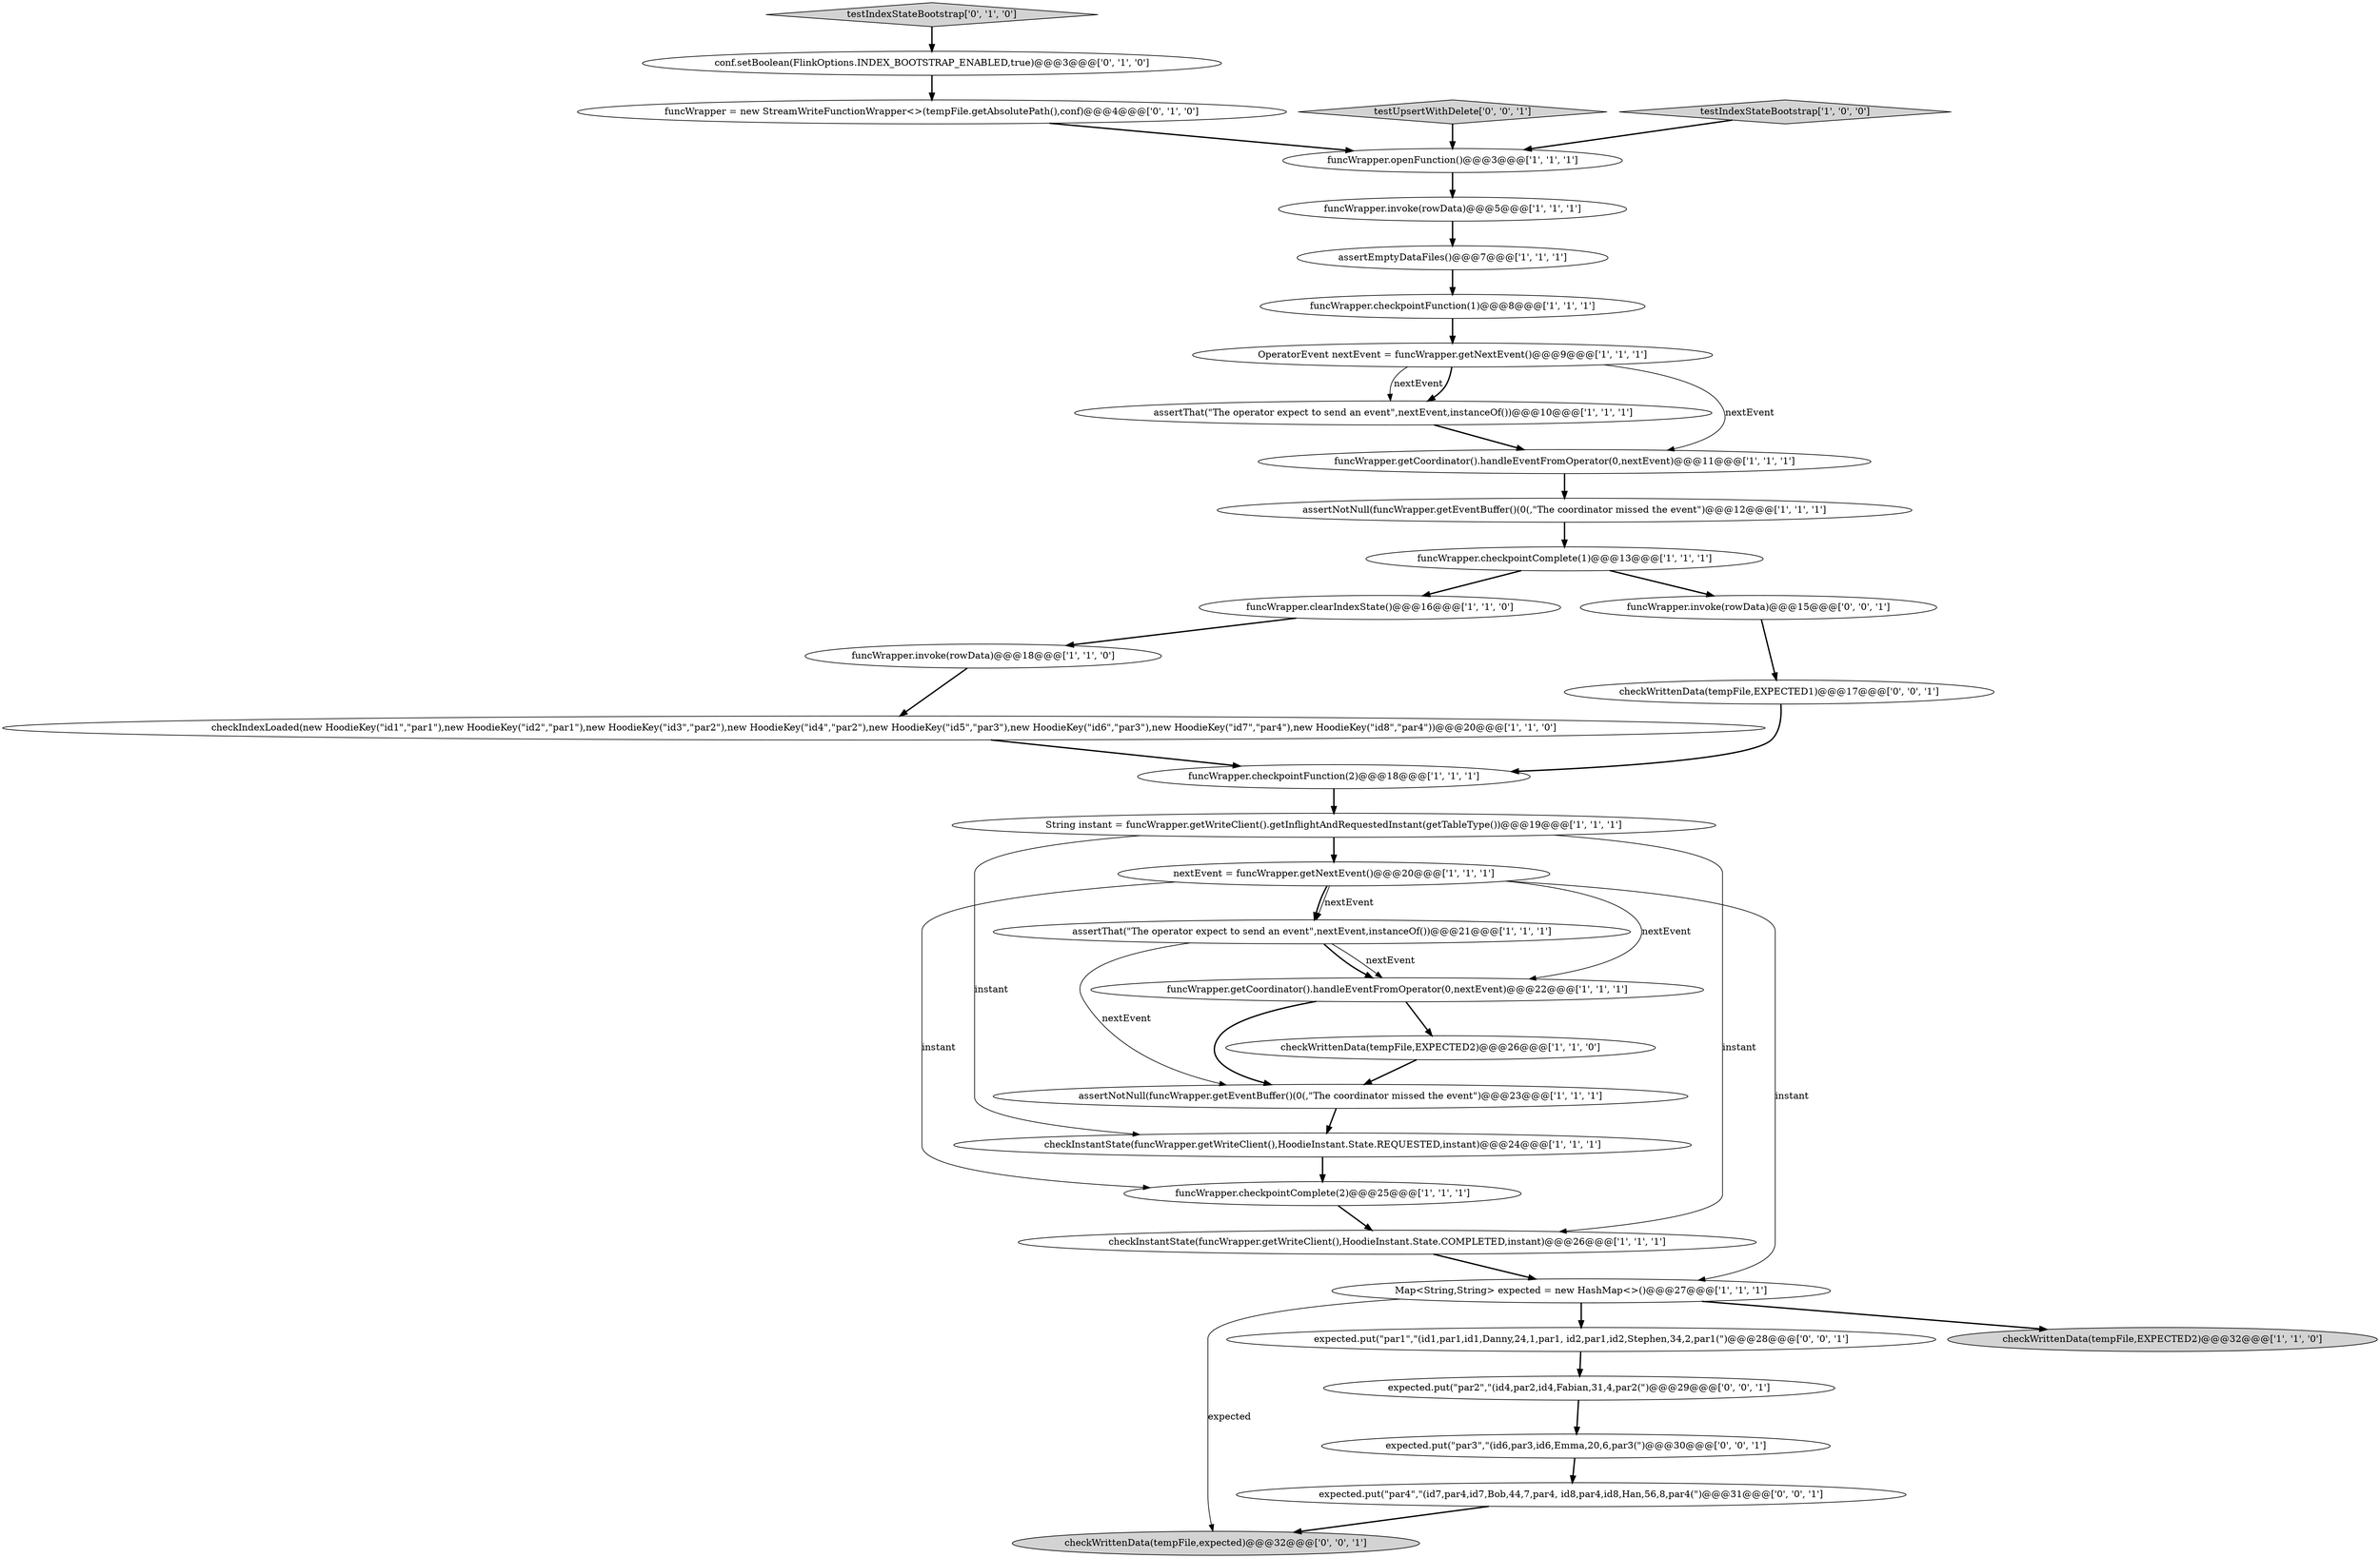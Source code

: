 digraph {
1 [style = filled, label = "checkIndexLoaded(new HoodieKey(\"id1\",\"par1\"),new HoodieKey(\"id2\",\"par1\"),new HoodieKey(\"id3\",\"par2\"),new HoodieKey(\"id4\",\"par2\"),new HoodieKey(\"id5\",\"par3\"),new HoodieKey(\"id6\",\"par3\"),new HoodieKey(\"id7\",\"par4\"),new HoodieKey(\"id8\",\"par4\"))@@@20@@@['1', '1', '0']", fillcolor = white, shape = ellipse image = "AAA0AAABBB1BBB"];
26 [style = filled, label = "funcWrapper = new StreamWriteFunctionWrapper<>(tempFile.getAbsolutePath(),conf)@@@4@@@['0', '1', '0']", fillcolor = white, shape = ellipse image = "AAA1AAABBB2BBB"];
28 [style = filled, label = "testUpsertWithDelete['0', '0', '1']", fillcolor = lightgray, shape = diamond image = "AAA0AAABBB3BBB"];
27 [style = filled, label = "testIndexStateBootstrap['0', '1', '0']", fillcolor = lightgray, shape = diamond image = "AAA0AAABBB2BBB"];
8 [style = filled, label = "testIndexStateBootstrap['1', '0', '0']", fillcolor = lightgray, shape = diamond image = "AAA0AAABBB1BBB"];
20 [style = filled, label = "assertThat(\"The operator expect to send an event\",nextEvent,instanceOf())@@@10@@@['1', '1', '1']", fillcolor = white, shape = ellipse image = "AAA0AAABBB1BBB"];
7 [style = filled, label = "assertNotNull(funcWrapper.getEventBuffer()(0(,\"The coordinator missed the event\")@@@12@@@['1', '1', '1']", fillcolor = white, shape = ellipse image = "AAA0AAABBB1BBB"];
24 [style = filled, label = "Map<String,String> expected = new HashMap<>()@@@27@@@['1', '1', '1']", fillcolor = white, shape = ellipse image = "AAA0AAABBB1BBB"];
23 [style = filled, label = "funcWrapper.openFunction()@@@3@@@['1', '1', '1']", fillcolor = white, shape = ellipse image = "AAA0AAABBB1BBB"];
33 [style = filled, label = "checkWrittenData(tempFile,EXPECTED1)@@@17@@@['0', '0', '1']", fillcolor = white, shape = ellipse image = "AAA0AAABBB3BBB"];
25 [style = filled, label = "conf.setBoolean(FlinkOptions.INDEX_BOOTSTRAP_ENABLED,true)@@@3@@@['0', '1', '0']", fillcolor = white, shape = ellipse image = "AAA1AAABBB2BBB"];
32 [style = filled, label = "expected.put(\"par3\",\"(id6,par3,id6,Emma,20,6,par3(\")@@@30@@@['0', '0', '1']", fillcolor = white, shape = ellipse image = "AAA0AAABBB3BBB"];
19 [style = filled, label = "assertThat(\"The operator expect to send an event\",nextEvent,instanceOf())@@@21@@@['1', '1', '1']", fillcolor = white, shape = ellipse image = "AAA0AAABBB1BBB"];
30 [style = filled, label = "expected.put(\"par1\",\"(id1,par1,id1,Danny,24,1,par1, id2,par1,id2,Stephen,34,2,par1(\")@@@28@@@['0', '0', '1']", fillcolor = white, shape = ellipse image = "AAA0AAABBB3BBB"];
6 [style = filled, label = "funcWrapper.checkpointFunction(1)@@@8@@@['1', '1', '1']", fillcolor = white, shape = ellipse image = "AAA0AAABBB1BBB"];
5 [style = filled, label = "OperatorEvent nextEvent = funcWrapper.getNextEvent()@@@9@@@['1', '1', '1']", fillcolor = white, shape = ellipse image = "AAA0AAABBB1BBB"];
10 [style = filled, label = "funcWrapper.clearIndexState()@@@16@@@['1', '1', '0']", fillcolor = white, shape = ellipse image = "AAA0AAABBB1BBB"];
12 [style = filled, label = "checkInstantState(funcWrapper.getWriteClient(),HoodieInstant.State.COMPLETED,instant)@@@26@@@['1', '1', '1']", fillcolor = white, shape = ellipse image = "AAA0AAABBB1BBB"];
0 [style = filled, label = "funcWrapper.checkpointComplete(1)@@@13@@@['1', '1', '1']", fillcolor = white, shape = ellipse image = "AAA0AAABBB1BBB"];
17 [style = filled, label = "funcWrapper.checkpointFunction(2)@@@18@@@['1', '1', '1']", fillcolor = white, shape = ellipse image = "AAA0AAABBB1BBB"];
3 [style = filled, label = "assertEmptyDataFiles()@@@7@@@['1', '1', '1']", fillcolor = white, shape = ellipse image = "AAA0AAABBB1BBB"];
34 [style = filled, label = "checkWrittenData(tempFile,expected)@@@32@@@['0', '0', '1']", fillcolor = lightgray, shape = ellipse image = "AAA0AAABBB3BBB"];
22 [style = filled, label = "funcWrapper.getCoordinator().handleEventFromOperator(0,nextEvent)@@@22@@@['1', '1', '1']", fillcolor = white, shape = ellipse image = "AAA0AAABBB1BBB"];
15 [style = filled, label = "nextEvent = funcWrapper.getNextEvent()@@@20@@@['1', '1', '1']", fillcolor = white, shape = ellipse image = "AAA0AAABBB1BBB"];
31 [style = filled, label = "funcWrapper.invoke(rowData)@@@15@@@['0', '0', '1']", fillcolor = white, shape = ellipse image = "AAA0AAABBB3BBB"];
16 [style = filled, label = "funcWrapper.checkpointComplete(2)@@@25@@@['1', '1', '1']", fillcolor = white, shape = ellipse image = "AAA0AAABBB1BBB"];
29 [style = filled, label = "expected.put(\"par2\",\"(id4,par2,id4,Fabian,31,4,par2(\")@@@29@@@['0', '0', '1']", fillcolor = white, shape = ellipse image = "AAA0AAABBB3BBB"];
4 [style = filled, label = "funcWrapper.invoke(rowData)@@@18@@@['1', '1', '0']", fillcolor = white, shape = ellipse image = "AAA0AAABBB1BBB"];
14 [style = filled, label = "checkInstantState(funcWrapper.getWriteClient(),HoodieInstant.State.REQUESTED,instant)@@@24@@@['1', '1', '1']", fillcolor = white, shape = ellipse image = "AAA0AAABBB1BBB"];
13 [style = filled, label = "funcWrapper.invoke(rowData)@@@5@@@['1', '1', '1']", fillcolor = white, shape = ellipse image = "AAA0AAABBB1BBB"];
2 [style = filled, label = "String instant = funcWrapper.getWriteClient().getInflightAndRequestedInstant(getTableType())@@@19@@@['1', '1', '1']", fillcolor = white, shape = ellipse image = "AAA0AAABBB1BBB"];
35 [style = filled, label = "expected.put(\"par4\",\"(id7,par4,id7,Bob,44,7,par4, id8,par4,id8,Han,56,8,par4(\")@@@31@@@['0', '0', '1']", fillcolor = white, shape = ellipse image = "AAA0AAABBB3BBB"];
9 [style = filled, label = "funcWrapper.getCoordinator().handleEventFromOperator(0,nextEvent)@@@11@@@['1', '1', '1']", fillcolor = white, shape = ellipse image = "AAA0AAABBB1BBB"];
21 [style = filled, label = "checkWrittenData(tempFile,EXPECTED2)@@@32@@@['1', '1', '0']", fillcolor = lightgray, shape = ellipse image = "AAA0AAABBB1BBB"];
18 [style = filled, label = "assertNotNull(funcWrapper.getEventBuffer()(0(,\"The coordinator missed the event\")@@@23@@@['1', '1', '1']", fillcolor = white, shape = ellipse image = "AAA0AAABBB1BBB"];
11 [style = filled, label = "checkWrittenData(tempFile,EXPECTED2)@@@26@@@['1', '1', '0']", fillcolor = white, shape = ellipse image = "AAA0AAABBB1BBB"];
22->11 [style = bold, label=""];
24->21 [style = bold, label=""];
15->22 [style = solid, label="nextEvent"];
15->24 [style = solid, label="instant"];
27->25 [style = bold, label=""];
14->16 [style = bold, label=""];
5->9 [style = solid, label="nextEvent"];
5->20 [style = solid, label="nextEvent"];
19->18 [style = solid, label="nextEvent"];
25->26 [style = bold, label=""];
8->23 [style = bold, label=""];
33->17 [style = bold, label=""];
15->19 [style = bold, label=""];
19->22 [style = bold, label=""];
28->23 [style = bold, label=""];
11->18 [style = bold, label=""];
24->30 [style = bold, label=""];
12->24 [style = bold, label=""];
2->12 [style = solid, label="instant"];
4->1 [style = bold, label=""];
0->31 [style = bold, label=""];
3->6 [style = bold, label=""];
15->19 [style = solid, label="nextEvent"];
0->10 [style = bold, label=""];
16->12 [style = bold, label=""];
24->34 [style = solid, label="expected"];
23->13 [style = bold, label=""];
32->35 [style = bold, label=""];
29->32 [style = bold, label=""];
2->14 [style = solid, label="instant"];
10->4 [style = bold, label=""];
7->0 [style = bold, label=""];
5->20 [style = bold, label=""];
1->17 [style = bold, label=""];
6->5 [style = bold, label=""];
22->18 [style = bold, label=""];
15->16 [style = solid, label="instant"];
13->3 [style = bold, label=""];
26->23 [style = bold, label=""];
20->9 [style = bold, label=""];
18->14 [style = bold, label=""];
31->33 [style = bold, label=""];
35->34 [style = bold, label=""];
19->22 [style = solid, label="nextEvent"];
2->15 [style = bold, label=""];
30->29 [style = bold, label=""];
17->2 [style = bold, label=""];
9->7 [style = bold, label=""];
}
